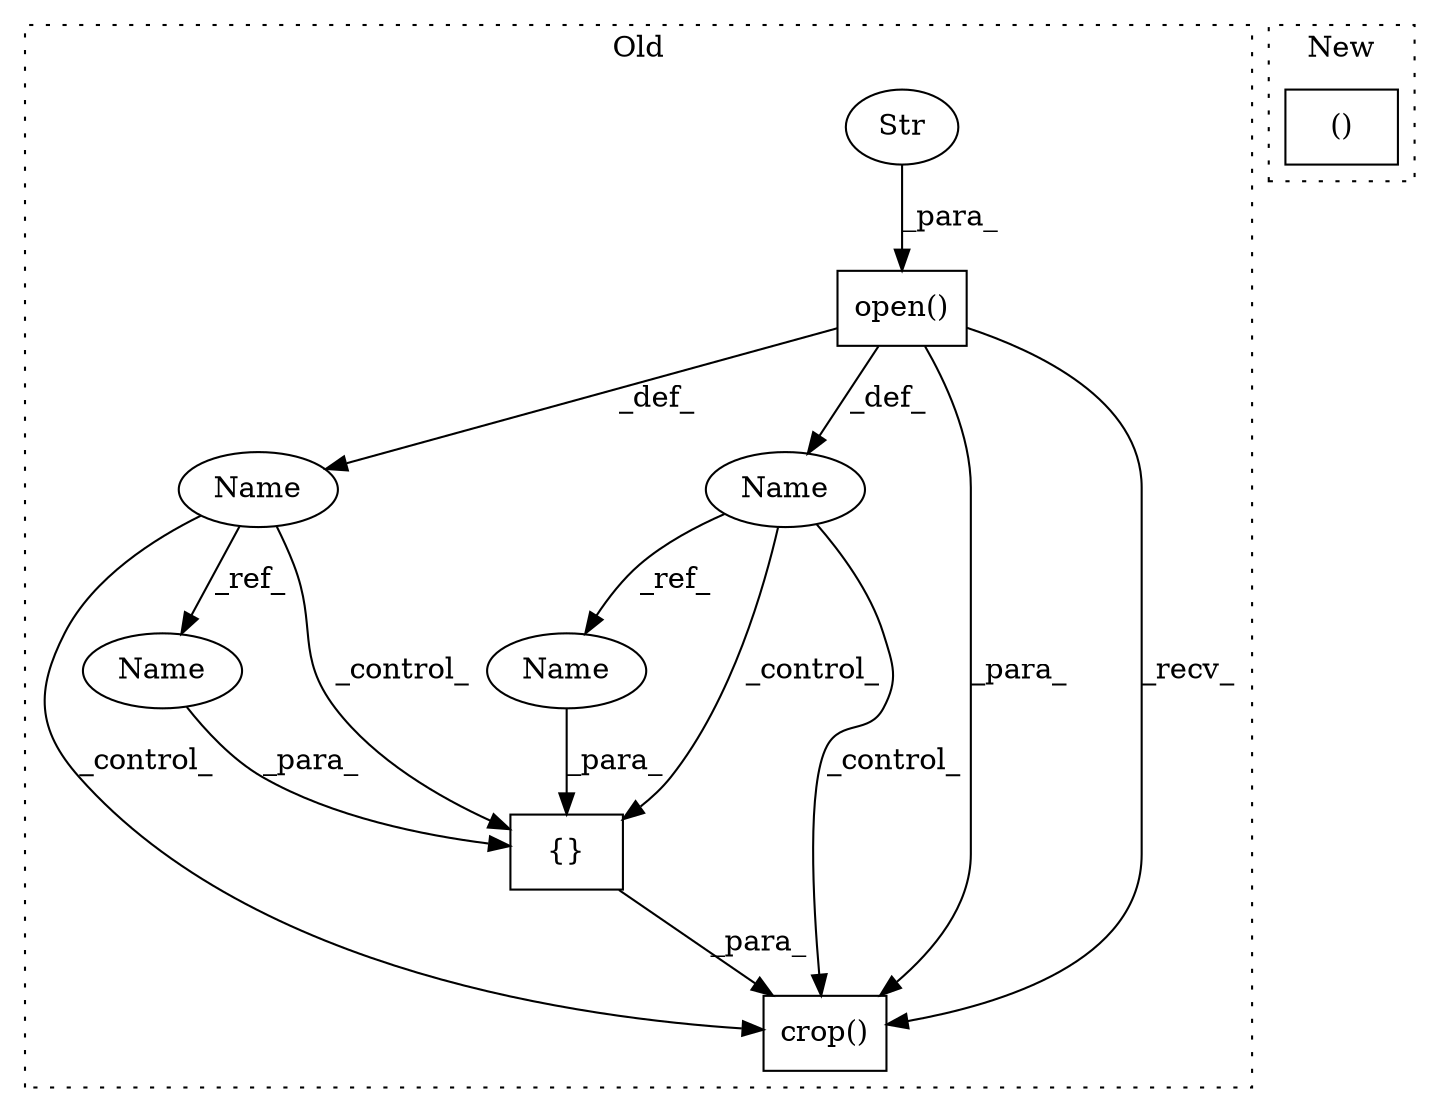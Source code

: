 digraph G {
subgraph cluster0 {
1 [label="open()" a="75" s="1492,1541" l="11,1" shape="box"];
3 [label="Str" a="66" s="1503" l="38" shape="ellipse"];
4 [label="{}" a="59" s="1847,1910" l="1,0" shape="box"];
5 [label="Name" a="87" s="1741" l="5" shape="ellipse"];
6 [label="Name" a="87" s="1660" l="5" shape="ellipse"];
7 [label="crop()" a="75" s="1836,1911" l="11,1" shape="box"];
8 [label="Name" a="87" s="1848" l="5" shape="ellipse"];
9 [label="Name" a="87" s="1855" l="5" shape="ellipse"];
label = "Old";
style="dotted";
}
subgraph cluster1 {
2 [label="()" a="54" s="1610" l="13" shape="box"];
label = "New";
style="dotted";
}
1 -> 7 [label="_para_"];
1 -> 5 [label="_def_"];
1 -> 7 [label="_recv_"];
1 -> 6 [label="_def_"];
3 -> 1 [label="_para_"];
4 -> 7 [label="_para_"];
5 -> 7 [label="_control_"];
5 -> 9 [label="_ref_"];
5 -> 4 [label="_control_"];
6 -> 4 [label="_control_"];
6 -> 8 [label="_ref_"];
6 -> 7 [label="_control_"];
8 -> 4 [label="_para_"];
9 -> 4 [label="_para_"];
}